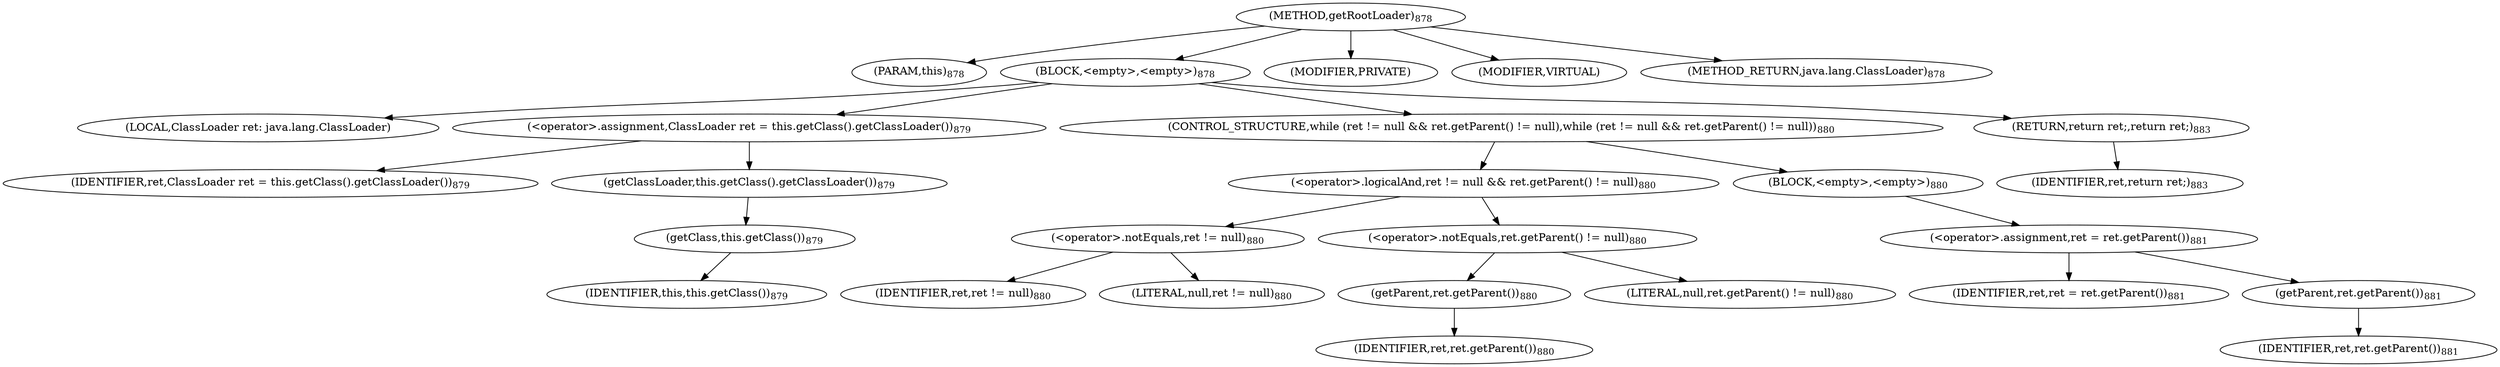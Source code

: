 digraph "getRootLoader" {  
"1748" [label = <(METHOD,getRootLoader)<SUB>878</SUB>> ]
"114" [label = <(PARAM,this)<SUB>878</SUB>> ]
"1749" [label = <(BLOCK,&lt;empty&gt;,&lt;empty&gt;)<SUB>878</SUB>> ]
"1750" [label = <(LOCAL,ClassLoader ret: java.lang.ClassLoader)> ]
"1751" [label = <(&lt;operator&gt;.assignment,ClassLoader ret = this.getClass().getClassLoader())<SUB>879</SUB>> ]
"1752" [label = <(IDENTIFIER,ret,ClassLoader ret = this.getClass().getClassLoader())<SUB>879</SUB>> ]
"1753" [label = <(getClassLoader,this.getClass().getClassLoader())<SUB>879</SUB>> ]
"1754" [label = <(getClass,this.getClass())<SUB>879</SUB>> ]
"113" [label = <(IDENTIFIER,this,this.getClass())<SUB>879</SUB>> ]
"1755" [label = <(CONTROL_STRUCTURE,while (ret != null &amp;&amp; ret.getParent() != null),while (ret != null &amp;&amp; ret.getParent() != null))<SUB>880</SUB>> ]
"1756" [label = <(&lt;operator&gt;.logicalAnd,ret != null &amp;&amp; ret.getParent() != null)<SUB>880</SUB>> ]
"1757" [label = <(&lt;operator&gt;.notEquals,ret != null)<SUB>880</SUB>> ]
"1758" [label = <(IDENTIFIER,ret,ret != null)<SUB>880</SUB>> ]
"1759" [label = <(LITERAL,null,ret != null)<SUB>880</SUB>> ]
"1760" [label = <(&lt;operator&gt;.notEquals,ret.getParent() != null)<SUB>880</SUB>> ]
"1761" [label = <(getParent,ret.getParent())<SUB>880</SUB>> ]
"1762" [label = <(IDENTIFIER,ret,ret.getParent())<SUB>880</SUB>> ]
"1763" [label = <(LITERAL,null,ret.getParent() != null)<SUB>880</SUB>> ]
"1764" [label = <(BLOCK,&lt;empty&gt;,&lt;empty&gt;)<SUB>880</SUB>> ]
"1765" [label = <(&lt;operator&gt;.assignment,ret = ret.getParent())<SUB>881</SUB>> ]
"1766" [label = <(IDENTIFIER,ret,ret = ret.getParent())<SUB>881</SUB>> ]
"1767" [label = <(getParent,ret.getParent())<SUB>881</SUB>> ]
"1768" [label = <(IDENTIFIER,ret,ret.getParent())<SUB>881</SUB>> ]
"1769" [label = <(RETURN,return ret;,return ret;)<SUB>883</SUB>> ]
"1770" [label = <(IDENTIFIER,ret,return ret;)<SUB>883</SUB>> ]
"1771" [label = <(MODIFIER,PRIVATE)> ]
"1772" [label = <(MODIFIER,VIRTUAL)> ]
"1773" [label = <(METHOD_RETURN,java.lang.ClassLoader)<SUB>878</SUB>> ]
  "1748" -> "114" 
  "1748" -> "1749" 
  "1748" -> "1771" 
  "1748" -> "1772" 
  "1748" -> "1773" 
  "1749" -> "1750" 
  "1749" -> "1751" 
  "1749" -> "1755" 
  "1749" -> "1769" 
  "1751" -> "1752" 
  "1751" -> "1753" 
  "1753" -> "1754" 
  "1754" -> "113" 
  "1755" -> "1756" 
  "1755" -> "1764" 
  "1756" -> "1757" 
  "1756" -> "1760" 
  "1757" -> "1758" 
  "1757" -> "1759" 
  "1760" -> "1761" 
  "1760" -> "1763" 
  "1761" -> "1762" 
  "1764" -> "1765" 
  "1765" -> "1766" 
  "1765" -> "1767" 
  "1767" -> "1768" 
  "1769" -> "1770" 
}
